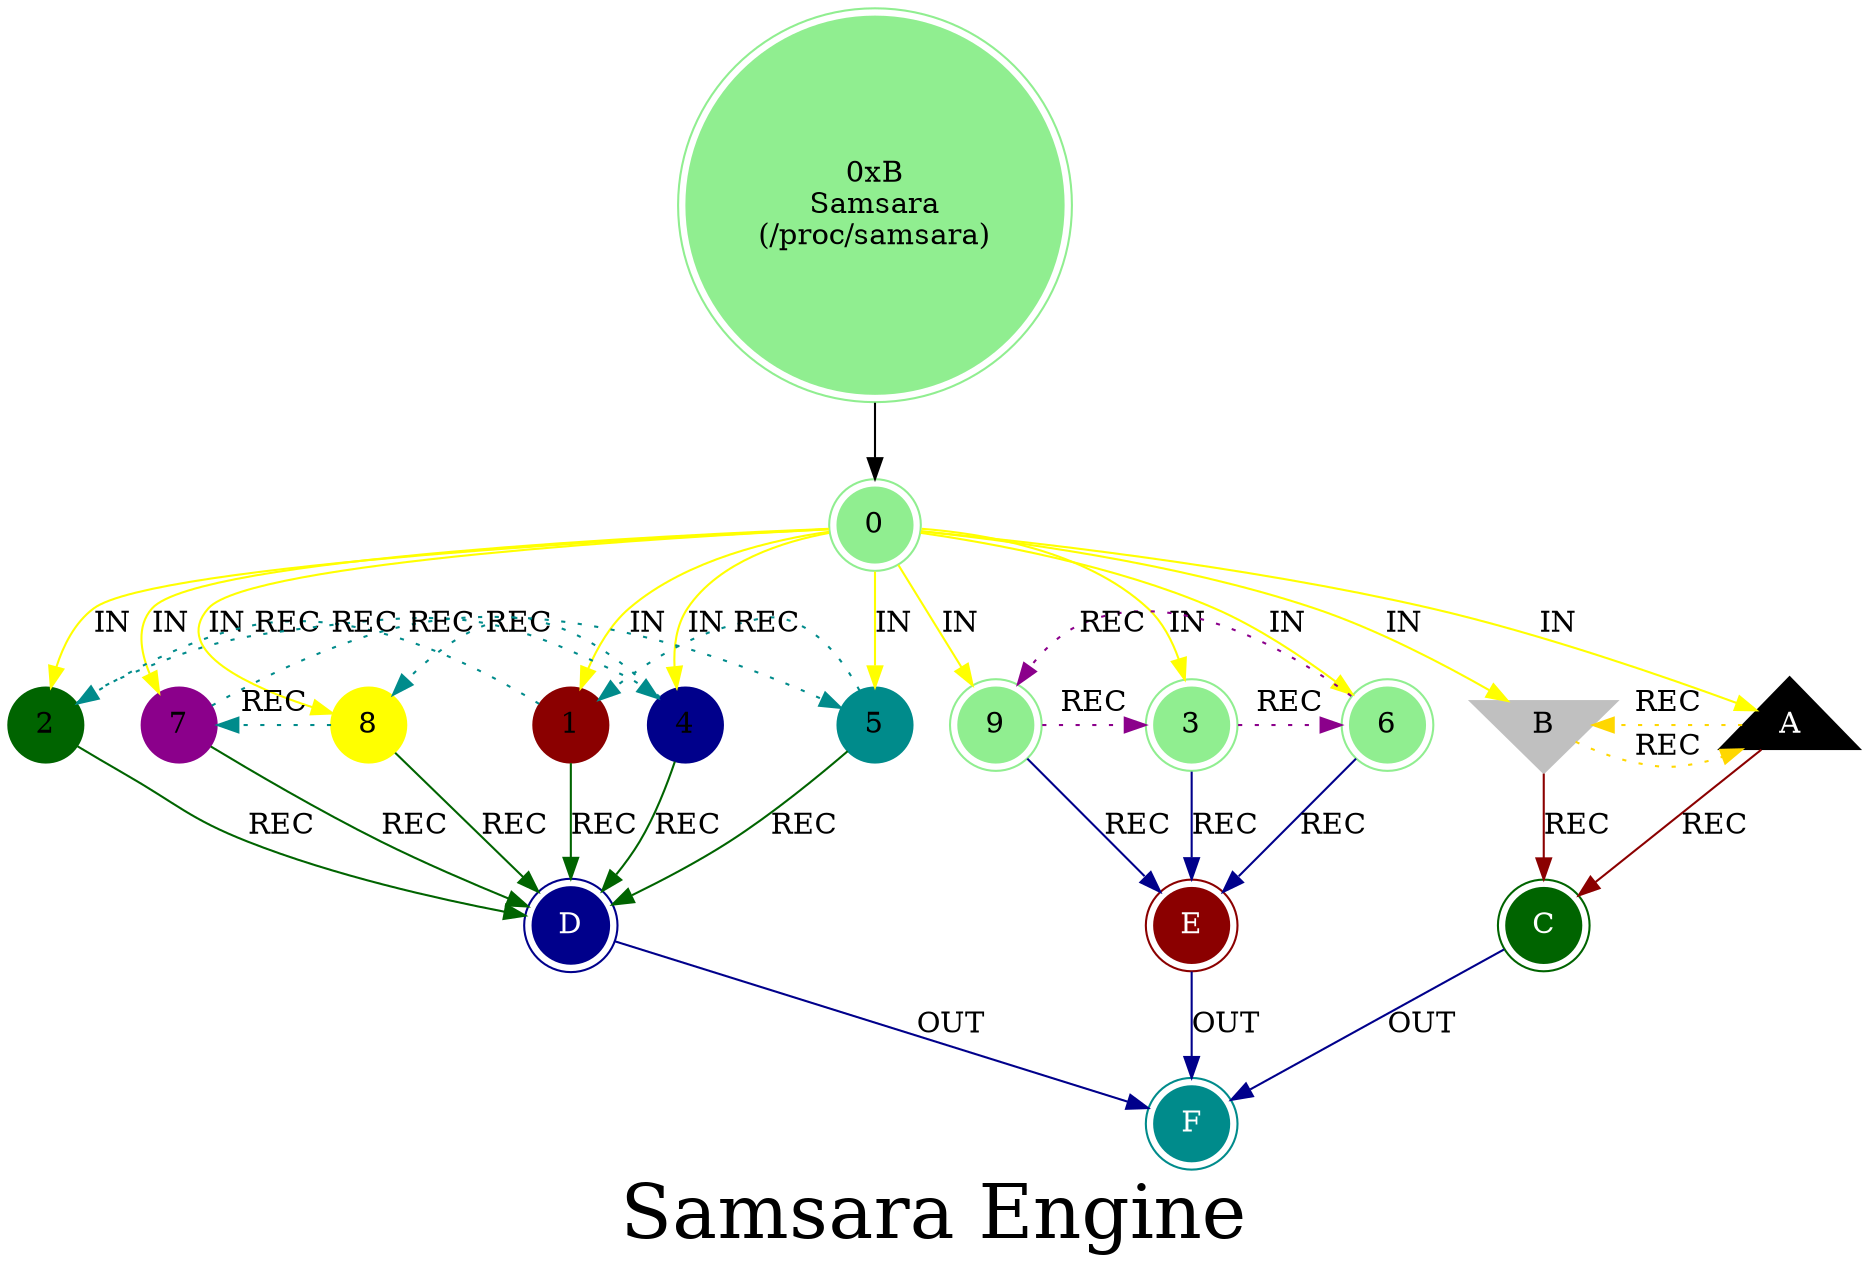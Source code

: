 strict digraph G {
    label = "Samsara Engine";
    style = filled;
    color = lightgrey;
    fontsize = "36";
    comment = "";
    node [shape = circle; style = filled; color = lightgreen;];
    
    spark_b_mythos_t [label = "0xB\nSamsara\n(/proc/samsara)";shape = doublecircle;];
    
    spark_0_samsara_t [label = "0";shape = doublecircle;comment = "";];
    spark_1_samsara_t [label = "1";shape = circle;color = darkred;comment = "";];
    spark_2_samsara_t [label = "2";shape = circle;color = darkgreen;comment = "";];
    spark_3_samsara_t [label = "3";shape = doublecircle;comment = "";];
    spark_4_samsara_t [label = "4";shape = circle;color = darkblue;comment = "";];
    spark_5_samsara_t [label = "5";shape = circle;color = darkcyan;comment = "";];
    spark_6_samsara_t [label = "6";shape = doublecircle;comment = "";];
    spark_7_samsara_t [label = "7";shape = circle;color = darkmagenta;comment = "";];
    spark_8_samsara_t [label = "8";shape = circle;color = yellow;comment = "";];
    spark_9_samsara_t [label = "9";shape = doublecircle;comment = "";];
    spark_a_samsara_t [label = "A";shape = triangle;color = black;fontcolor = white;comment = "";];
    spark_b_samsara_t [label = "B";shape = invtriangle;color = grey;comment = "";];
    spark_c_samsara_t [label = "C";shape = doublecircle;color = darkgreen;style = filled;fontcolor = white;];
    spark_d_samsara_t [label = "D";shape = doublecircle;color = darkblue;style = filled;fontcolor = white;];
    spark_e_samsara_t [label = "E";shape = doublecircle;color = darkred;style = filled;fontcolor = white;];
    spark_f_samsara_t [label = "F";shape = doublecircle;color = darkcyan;style = filled;fontcolor = white;];
    
    // IN = Input
    // OUT = Output
    // REC = Recursion
    spark_0_samsara_t -> {spark_a_samsara_t spark_b_samsara_t spark_1_samsara_t spark_2_samsara_t spark_3_samsara_t spark_4_samsara_t spark_5_samsara_t spark_6_samsara_t spark_7_samsara_t spark_8_samsara_t spark_9_samsara_t} [label = "IN"; color = yellow; comment = "";];
    
    {spark_a_samsara_t spark_b_samsara_t} -> spark_c_samsara_t [label = "REC"; color = darkred; comment = "";];
    {spark_1_samsara_t spark_2_samsara_t spark_4_samsara_t spark_8_samsara_t spark_7_samsara_t spark_5_samsara_t} -> spark_d_samsara_t [label = "REC"; color = darkgreen; comment = "";];
    {spark_3_samsara_t spark_6_samsara_t spark_9_samsara_t} -> spark_e_samsara_t [label = "REC"; color = darkblue; comment = "";];
    
    spark_1_samsara_t -> spark_2_samsara_t -> spark_4_samsara_t -> spark_8_samsara_t -> spark_7_samsara_t -> spark_5_samsara_t -> spark_1_samsara_t [label = "REC"; color = darkcyan; comment = ""; style = dotted; constraint = false;];
    spark_3_samsara_t -> spark_6_samsara_t -> spark_9_samsara_t -> spark_3_samsara_t [label = "REC"; color = darkmagenta; comment = ""; style = dotted; constraint = false;];
    spark_a_samsara_t -> spark_b_samsara_t -> spark_a_samsara_t [label = "REC"; color = gold; comment = ""; style = dotted; constraint = false;];
    
    {spark_c_samsara_t spark_d_samsara_t spark_e_samsara_t} -> spark_f_samsara_t [label = "OUT"; color = darkblue; comment = "";];
    
    spark_b_mythos_t -> spark_0_samsara_t;
}